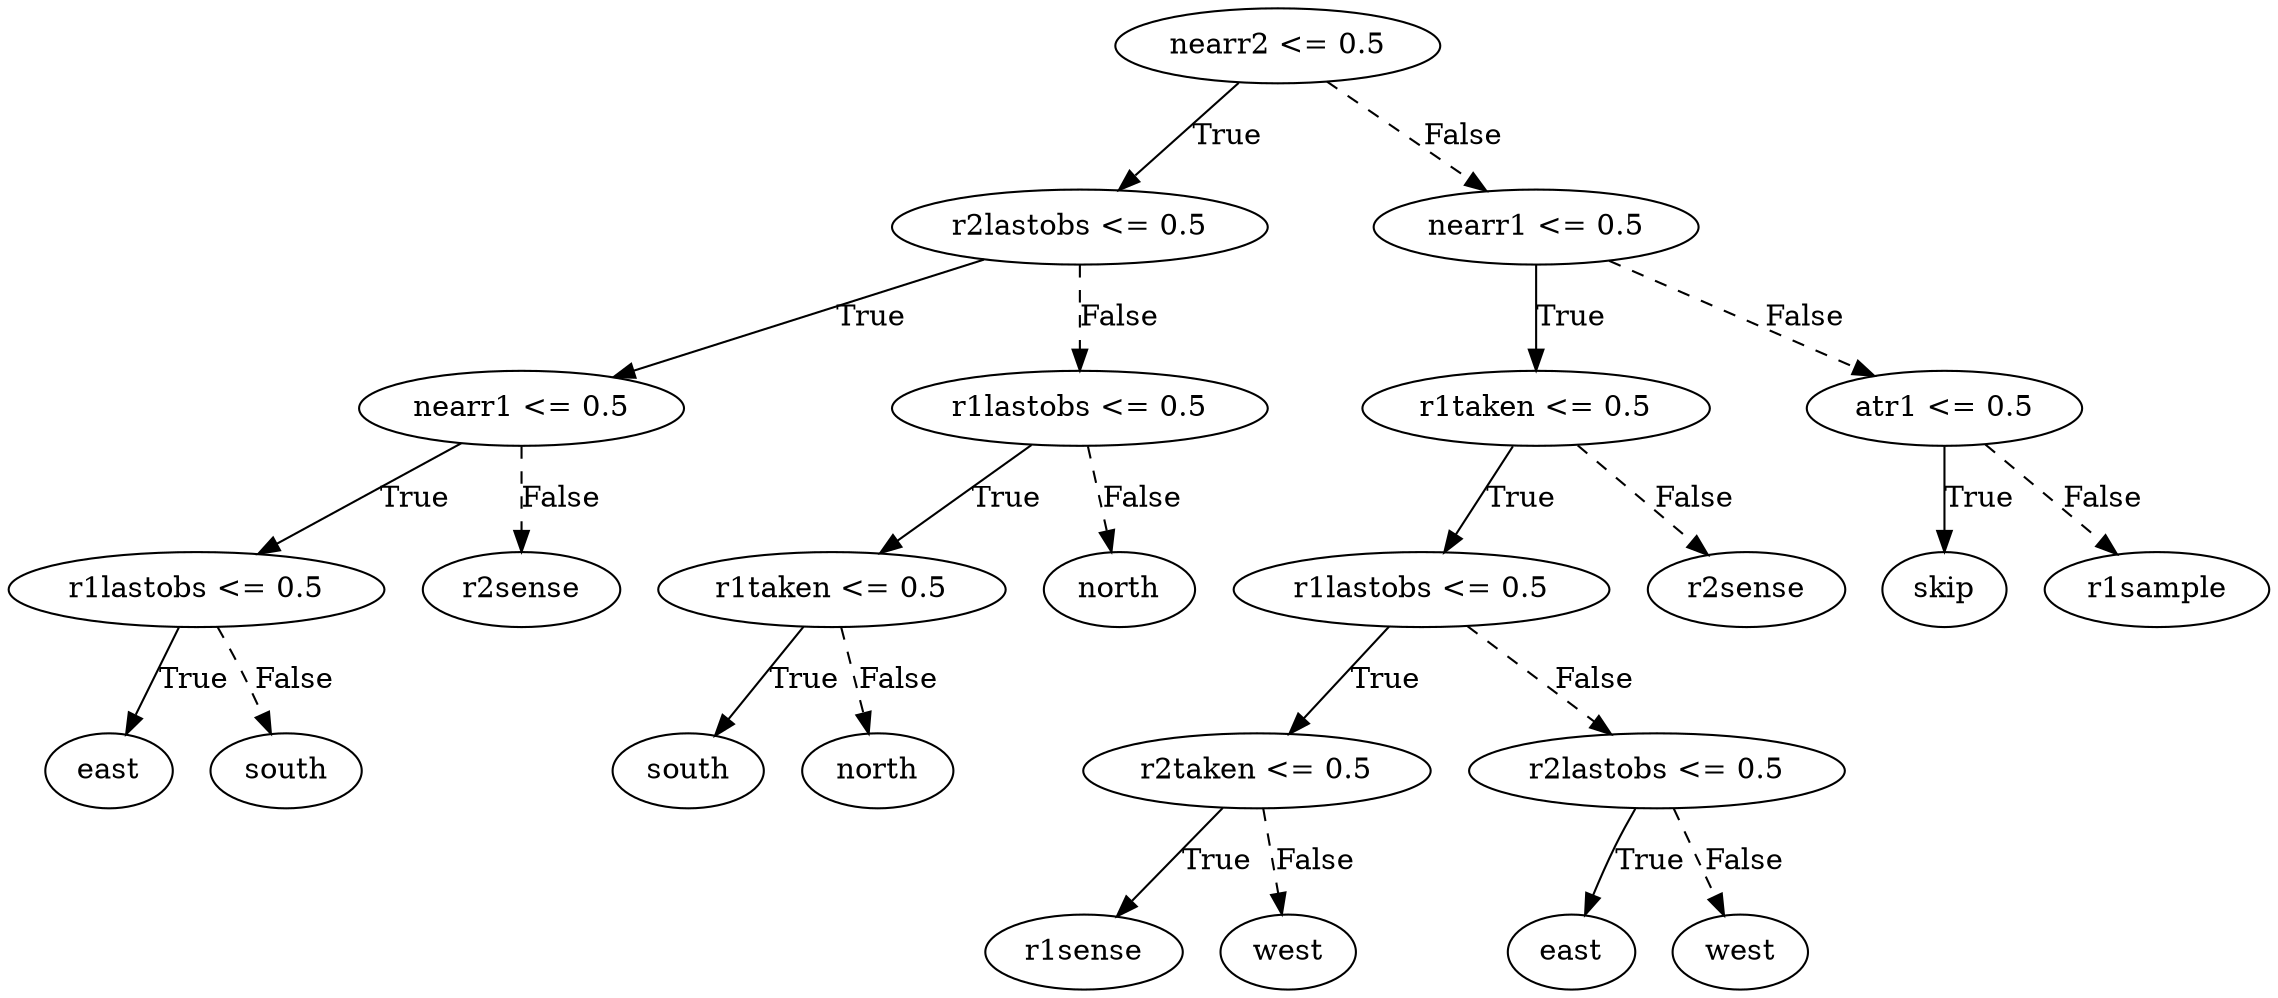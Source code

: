 digraph {
0 [label="nearr2 <= 0.5"];
1 [label="r2lastobs <= 0.5"];
2 [label="nearr1 <= 0.5"];
3 [label="r1lastobs <= 0.5"];
4 [label="east"];
3 -> 4 [label="True"];
5 [label="south"];
3 -> 5 [style="dashed", label="False"];
2 -> 3 [label="True"];
6 [label="r2sense"];
2 -> 6 [style="dashed", label="False"];
1 -> 2 [label="True"];
7 [label="r1lastobs <= 0.5"];
8 [label="r1taken <= 0.5"];
9 [label="south"];
8 -> 9 [label="True"];
10 [label="north"];
8 -> 10 [style="dashed", label="False"];
7 -> 8 [label="True"];
11 [label="north"];
7 -> 11 [style="dashed", label="False"];
1 -> 7 [style="dashed", label="False"];
0 -> 1 [label="True"];
12 [label="nearr1 <= 0.5"];
13 [label="r1taken <= 0.5"];
14 [label="r1lastobs <= 0.5"];
15 [label="r2taken <= 0.5"];
16 [label="r1sense"];
15 -> 16 [label="True"];
17 [label="west"];
15 -> 17 [style="dashed", label="False"];
14 -> 15 [label="True"];
18 [label="r2lastobs <= 0.5"];
19 [label="east"];
18 -> 19 [label="True"];
20 [label="west"];
18 -> 20 [style="dashed", label="False"];
14 -> 18 [style="dashed", label="False"];
13 -> 14 [label="True"];
21 [label="r2sense"];
13 -> 21 [style="dashed", label="False"];
12 -> 13 [label="True"];
22 [label="atr1 <= 0.5"];
23 [label="skip"];
22 -> 23 [label="True"];
24 [label="r1sample"];
22 -> 24 [style="dashed", label="False"];
12 -> 22 [style="dashed", label="False"];
0 -> 12 [style="dashed", label="False"];

}